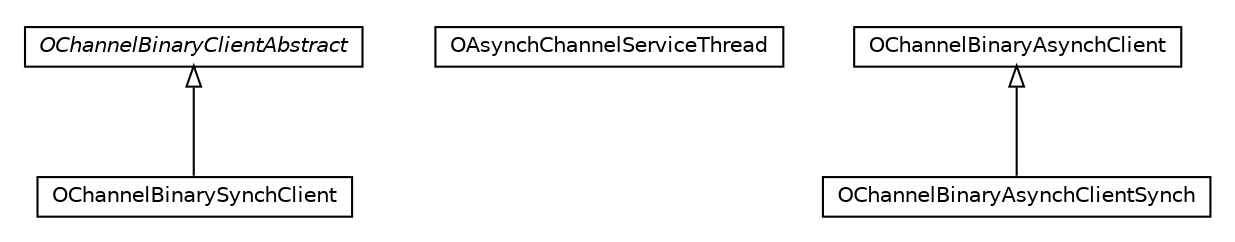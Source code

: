 #!/usr/local/bin/dot
#
# Class diagram 
# Generated by UMLGraph version R5_6-24-gf6e263 (http://www.umlgraph.org/)
#

digraph G {
	edge [fontname="Helvetica",fontsize=10,labelfontname="Helvetica",labelfontsize=10];
	node [fontname="Helvetica",fontsize=10,shape=plaintext];
	nodesep=0.25;
	ranksep=0.5;
	// com.orientechnologies.orient.client.binary.OChannelBinarySynchClient
	c281845 [label=<<table title="com.orientechnologies.orient.client.binary.OChannelBinarySynchClient" border="0" cellborder="1" cellspacing="0" cellpadding="2" port="p" href="./OChannelBinarySynchClient.html">
		<tr><td><table border="0" cellspacing="0" cellpadding="1">
<tr><td align="center" balign="center"> OChannelBinarySynchClient </td></tr>
		</table></td></tr>
		</table>>, URL="./OChannelBinarySynchClient.html", fontname="Helvetica", fontcolor="black", fontsize=10.0];
	// com.orientechnologies.orient.client.binary.OAsynchChannelServiceThread
	c281846 [label=<<table title="com.orientechnologies.orient.client.binary.OAsynchChannelServiceThread" border="0" cellborder="1" cellspacing="0" cellpadding="2" port="p" href="./OAsynchChannelServiceThread.html">
		<tr><td><table border="0" cellspacing="0" cellpadding="1">
<tr><td align="center" balign="center"> OAsynchChannelServiceThread </td></tr>
		</table></td></tr>
		</table>>, URL="./OAsynchChannelServiceThread.html", fontname="Helvetica", fontcolor="black", fontsize=10.0];
	// com.orientechnologies.orient.client.binary.OChannelBinaryClientAbstract
	c281847 [label=<<table title="com.orientechnologies.orient.client.binary.OChannelBinaryClientAbstract" border="0" cellborder="1" cellspacing="0" cellpadding="2" port="p" href="./OChannelBinaryClientAbstract.html">
		<tr><td><table border="0" cellspacing="0" cellpadding="1">
<tr><td align="center" balign="center"><font face="Helvetica-Oblique"> OChannelBinaryClientAbstract </font></td></tr>
		</table></td></tr>
		</table>>, URL="./OChannelBinaryClientAbstract.html", fontname="Helvetica", fontcolor="black", fontsize=10.0];
	// com.orientechnologies.orient.client.binary.OChannelBinaryAsynchClientSynch
	c281848 [label=<<table title="com.orientechnologies.orient.client.binary.OChannelBinaryAsynchClientSynch" border="0" cellborder="1" cellspacing="0" cellpadding="2" port="p" href="./OChannelBinaryAsynchClientSynch.html">
		<tr><td><table border="0" cellspacing="0" cellpadding="1">
<tr><td align="center" balign="center"> OChannelBinaryAsynchClientSynch </td></tr>
		</table></td></tr>
		</table>>, URL="./OChannelBinaryAsynchClientSynch.html", fontname="Helvetica", fontcolor="black", fontsize=10.0];
	// com.orientechnologies.orient.client.binary.OChannelBinaryAsynchClient
	c281849 [label=<<table title="com.orientechnologies.orient.client.binary.OChannelBinaryAsynchClient" border="0" cellborder="1" cellspacing="0" cellpadding="2" port="p" href="./OChannelBinaryAsynchClient.html">
		<tr><td><table border="0" cellspacing="0" cellpadding="1">
<tr><td align="center" balign="center"> OChannelBinaryAsynchClient </td></tr>
		</table></td></tr>
		</table>>, URL="./OChannelBinaryAsynchClient.html", fontname="Helvetica", fontcolor="black", fontsize=10.0];
	//com.orientechnologies.orient.client.binary.OChannelBinarySynchClient extends com.orientechnologies.orient.client.binary.OChannelBinaryClientAbstract
	c281847:p -> c281845:p [dir=back,arrowtail=empty];
	//com.orientechnologies.orient.client.binary.OChannelBinaryAsynchClientSynch extends com.orientechnologies.orient.client.binary.OChannelBinaryAsynchClient
	c281849:p -> c281848:p [dir=back,arrowtail=empty];
}

